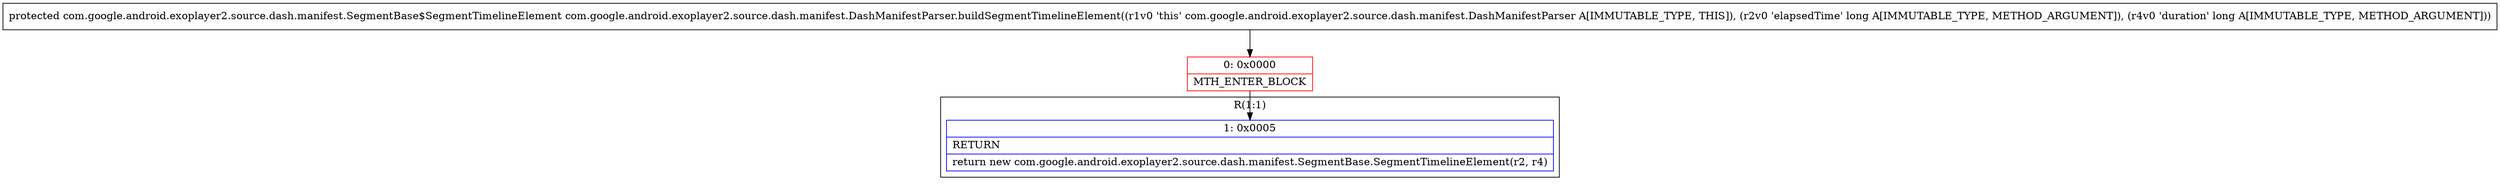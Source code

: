 digraph "CFG forcom.google.android.exoplayer2.source.dash.manifest.DashManifestParser.buildSegmentTimelineElement(JJ)Lcom\/google\/android\/exoplayer2\/source\/dash\/manifest\/SegmentBase$SegmentTimelineElement;" {
subgraph cluster_Region_1285521873 {
label = "R(1:1)";
node [shape=record,color=blue];
Node_1 [shape=record,label="{1\:\ 0x0005|RETURN\l|return new com.google.android.exoplayer2.source.dash.manifest.SegmentBase.SegmentTimelineElement(r2, r4)\l}"];
}
Node_0 [shape=record,color=red,label="{0\:\ 0x0000|MTH_ENTER_BLOCK\l}"];
MethodNode[shape=record,label="{protected com.google.android.exoplayer2.source.dash.manifest.SegmentBase$SegmentTimelineElement com.google.android.exoplayer2.source.dash.manifest.DashManifestParser.buildSegmentTimelineElement((r1v0 'this' com.google.android.exoplayer2.source.dash.manifest.DashManifestParser A[IMMUTABLE_TYPE, THIS]), (r2v0 'elapsedTime' long A[IMMUTABLE_TYPE, METHOD_ARGUMENT]), (r4v0 'duration' long A[IMMUTABLE_TYPE, METHOD_ARGUMENT])) }"];
MethodNode -> Node_0;
Node_0 -> Node_1;
}


